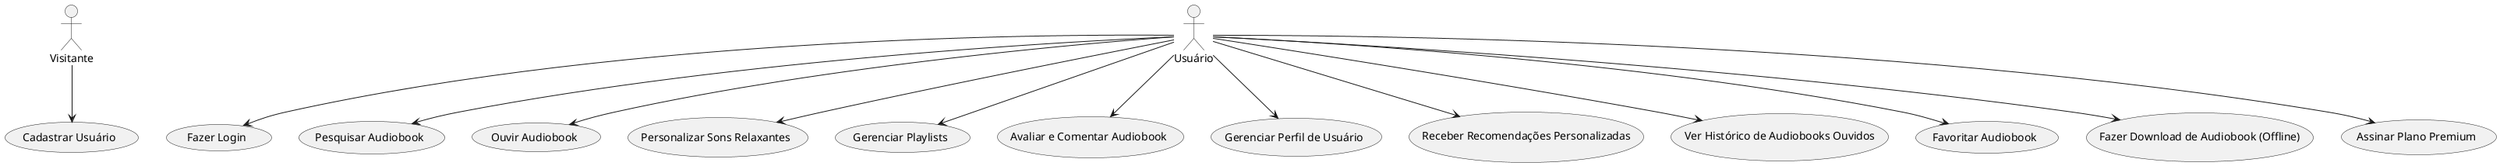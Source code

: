 @startuml casodeuso

actor "Visitante" as Visitante
actor "Usuário" as Usuario

usecase "Cadastrar Usuário" as CU01
usecase "Fazer Login" as CU02
usecase "Pesquisar Audiobook" as CU03
usecase "Ouvir Audiobook" as CU04
usecase "Personalizar Sons Relaxantes" as CU05
usecase "Gerenciar Playlists" as CU06
usecase "Avaliar e Comentar Audiobook" as CU07
usecase "Gerenciar Perfil de Usuário" as CU08
usecase "Receber Recomendações Personalizadas" as CU09
usecase "Ver Histórico de Audiobooks Ouvidos" as CU10
usecase "Favoritar Audiobook" as CU11
usecase "Fazer Download de Audiobook (Offline)" as CU12
usecase "Assinar Plano Premium" as CU13

Visitante --> CU01

Usuario --> CU02
Usuario --> CU03
Usuario --> CU04
Usuario --> CU05
Usuario --> CU06
Usuario --> CU07
Usuario --> CU08
Usuario --> CU09
Usuario --> CU10
Usuario --> CU11
Usuario --> CU12
Usuario --> CU13

@enduml
